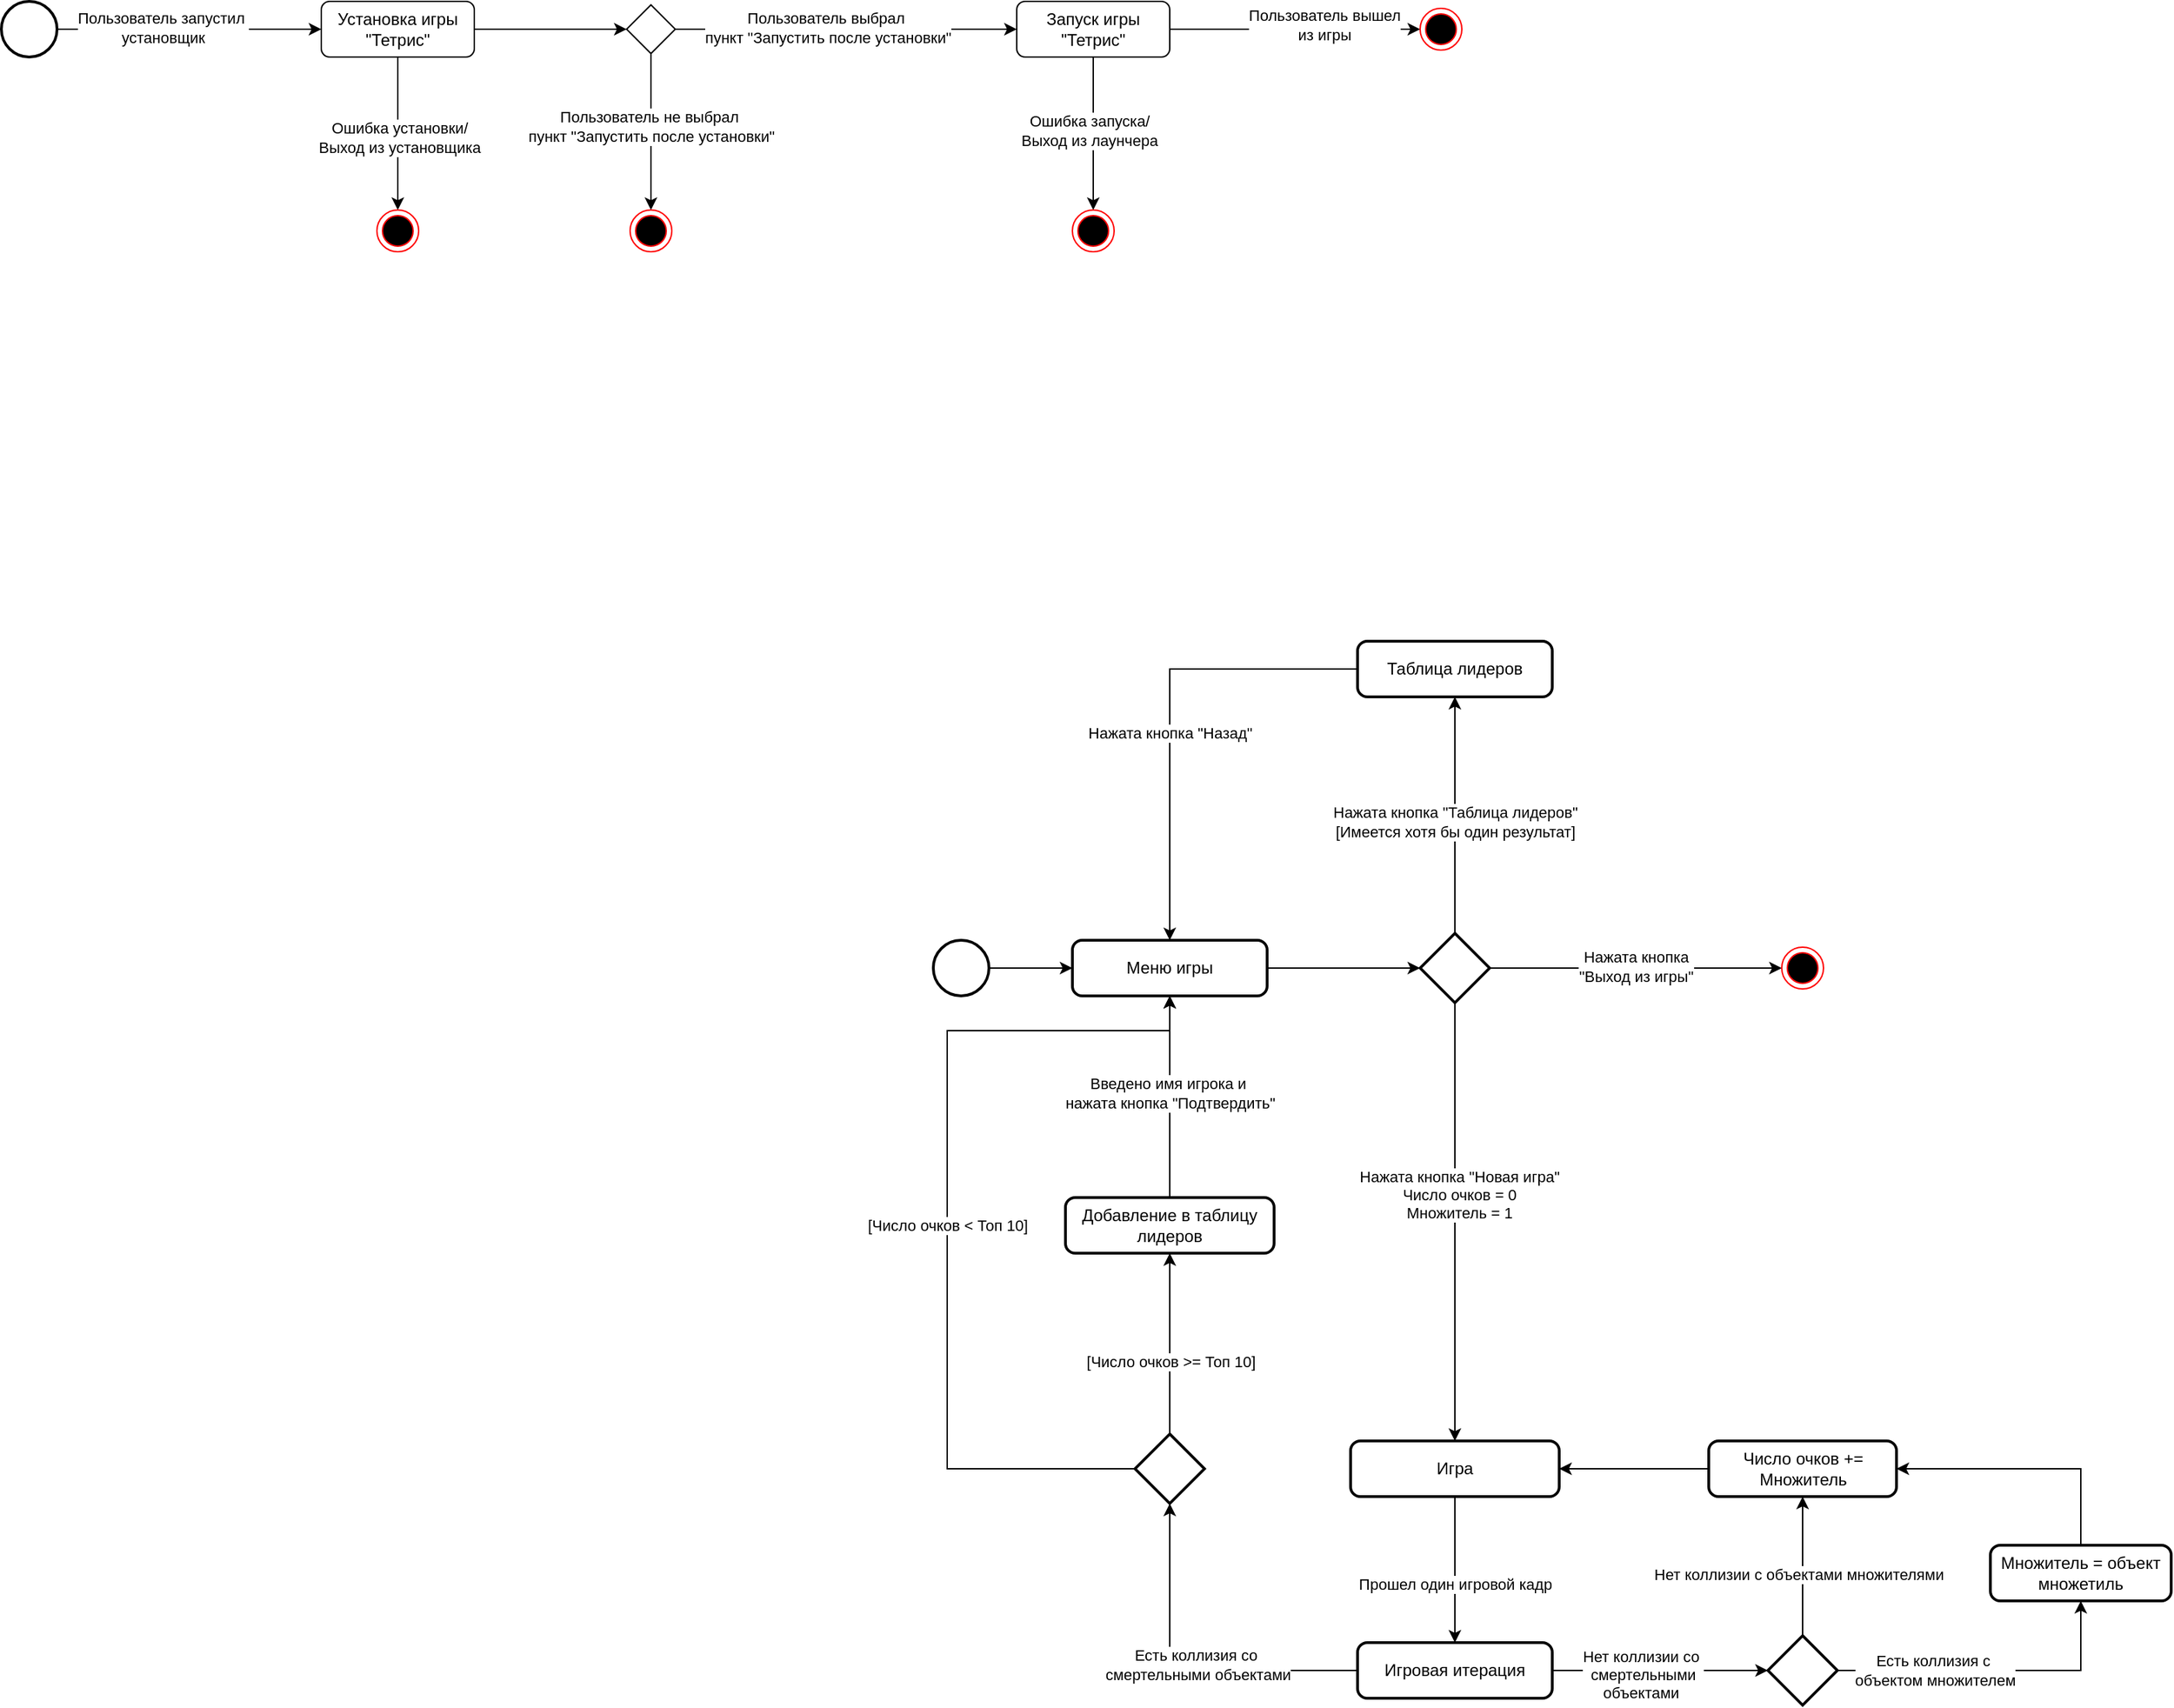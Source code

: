 <mxfile version="24.7.16">
  <diagram name="Страница — 1" id="Ydu8hA1k79PsBjOJQxxA">
    <mxGraphModel dx="1000" dy="505" grid="1" gridSize="10" guides="1" tooltips="1" connect="1" arrows="1" fold="1" page="1" pageScale="1" pageWidth="1200" pageHeight="1600" math="0" shadow="0">
      <root>
        <mxCell id="0" />
        <mxCell id="1" parent="0" />
        <mxCell id="toF6DUzOsAVb2HzZ0KT--3" value="" style="edgeStyle=orthogonalEdgeStyle;rounded=0;orthogonalLoop=1;jettySize=auto;html=1;" parent="1" source="toF6DUzOsAVb2HzZ0KT--1" target="toF6DUzOsAVb2HzZ0KT--2" edge="1">
          <mxGeometry relative="1" as="geometry">
            <Array as="points">
              <mxPoint x="870" y="805" />
              <mxPoint x="870" y="805" />
            </Array>
          </mxGeometry>
        </mxCell>
        <mxCell id="toF6DUzOsAVb2HzZ0KT--1" value="" style="strokeWidth=2;html=1;shape=mxgraph.flowchart.start_2;whiteSpace=wrap;" parent="1" vertex="1">
          <mxGeometry x="830" y="785" width="40" height="40" as="geometry" />
        </mxCell>
        <mxCell id="toF6DUzOsAVb2HzZ0KT--2" value="Меню игры" style="rounded=1;whiteSpace=wrap;html=1;absoluteArcSize=1;arcSize=14;strokeWidth=2;" parent="1" vertex="1">
          <mxGeometry x="930" y="785" width="140" height="40" as="geometry" />
        </mxCell>
        <mxCell id="toF6DUzOsAVb2HzZ0KT--76" style="edgeStyle=orthogonalEdgeStyle;rounded=0;orthogonalLoop=1;jettySize=auto;html=1;entryX=0.5;entryY=0;entryDx=0;entryDy=0;" parent="1" source="toF6DUzOsAVb2HzZ0KT--4" target="toF6DUzOsAVb2HzZ0KT--73" edge="1">
          <mxGeometry relative="1" as="geometry" />
        </mxCell>
        <mxCell id="toF6DUzOsAVb2HzZ0KT--89" value="Прошел один игровой кадр" style="edgeLabel;html=1;align=center;verticalAlign=middle;resizable=0;points=[];" parent="toF6DUzOsAVb2HzZ0KT--76" vertex="1" connectable="0">
          <mxGeometry x="0.192" relative="1" as="geometry">
            <mxPoint as="offset" />
          </mxGeometry>
        </mxCell>
        <mxCell id="toF6DUzOsAVb2HzZ0KT--4" value="Игра" style="rounded=1;whiteSpace=wrap;html=1;absoluteArcSize=1;arcSize=14;strokeWidth=2;" parent="1" vertex="1">
          <mxGeometry x="1130" y="1145" width="150" height="40" as="geometry" />
        </mxCell>
        <mxCell id="toF6DUzOsAVb2HzZ0KT--18" style="edgeStyle=orthogonalEdgeStyle;rounded=0;orthogonalLoop=1;jettySize=auto;html=1;entryX=0.5;entryY=1;entryDx=0;entryDy=0;" parent="1" source="toF6DUzOsAVb2HzZ0KT--7" target="toF6DUzOsAVb2HzZ0KT--17" edge="1">
          <mxGeometry relative="1" as="geometry" />
        </mxCell>
        <mxCell id="toF6DUzOsAVb2HzZ0KT--19" value="Нажата кнопка &quot;Таблица лидеров&quot;&lt;div&gt;[Имеется хотя бы один результат]&lt;/div&gt;" style="edgeLabel;html=1;align=center;verticalAlign=middle;resizable=0;points=[];" parent="toF6DUzOsAVb2HzZ0KT--18" vertex="1" connectable="0">
          <mxGeometry x="0.162" y="4" relative="1" as="geometry">
            <mxPoint x="4" y="19" as="offset" />
          </mxGeometry>
        </mxCell>
        <mxCell id="toF6DUzOsAVb2HzZ0KT--46" style="edgeStyle=orthogonalEdgeStyle;rounded=0;orthogonalLoop=1;jettySize=auto;html=1;entryX=0.5;entryY=0;entryDx=0;entryDy=0;" parent="1" source="toF6DUzOsAVb2HzZ0KT--7" target="toF6DUzOsAVb2HzZ0KT--4" edge="1">
          <mxGeometry relative="1" as="geometry" />
        </mxCell>
        <mxCell id="toF6DUzOsAVb2HzZ0KT--47" value="Нажата кнопка &quot;Новая игра&quot;&lt;div&gt;Число очков = 0&lt;/div&gt;&lt;div&gt;Множитель = 1&lt;/div&gt;" style="edgeLabel;html=1;align=center;verticalAlign=middle;resizable=0;points=[];" parent="toF6DUzOsAVb2HzZ0KT--46" vertex="1" connectable="0">
          <mxGeometry x="-0.125" y="3" relative="1" as="geometry">
            <mxPoint as="offset" />
          </mxGeometry>
        </mxCell>
        <mxCell id="toF6DUzOsAVb2HzZ0KT--70" style="edgeStyle=orthogonalEdgeStyle;rounded=0;orthogonalLoop=1;jettySize=auto;html=1;entryX=0;entryY=0.5;entryDx=0;entryDy=0;" parent="1" source="toF6DUzOsAVb2HzZ0KT--7" target="ULfB6ViQABaX743I7LTK-23" edge="1">
          <mxGeometry relative="1" as="geometry">
            <mxPoint x="1460" y="805" as="targetPoint" />
          </mxGeometry>
        </mxCell>
        <mxCell id="toF6DUzOsAVb2HzZ0KT--72" value="Нажата кнопка&lt;div&gt;&quot;Выход из игры&quot;&lt;/div&gt;" style="edgeLabel;html=1;align=center;verticalAlign=middle;resizable=0;points=[];" parent="toF6DUzOsAVb2HzZ0KT--70" vertex="1" connectable="0">
          <mxGeometry x="-0.005" y="1" relative="1" as="geometry">
            <mxPoint as="offset" />
          </mxGeometry>
        </mxCell>
        <mxCell id="toF6DUzOsAVb2HzZ0KT--7" value="" style="strokeWidth=2;html=1;shape=mxgraph.flowchart.decision;whiteSpace=wrap;" parent="1" vertex="1">
          <mxGeometry x="1180" y="780" width="50" height="50" as="geometry" />
        </mxCell>
        <mxCell id="toF6DUzOsAVb2HzZ0KT--9" style="edgeStyle=orthogonalEdgeStyle;rounded=0;orthogonalLoop=1;jettySize=auto;html=1;entryX=0;entryY=0.5;entryDx=0;entryDy=0;entryPerimeter=0;" parent="1" source="toF6DUzOsAVb2HzZ0KT--2" target="toF6DUzOsAVb2HzZ0KT--7" edge="1">
          <mxGeometry relative="1" as="geometry" />
        </mxCell>
        <mxCell id="toF6DUzOsAVb2HzZ0KT--20" style="edgeStyle=orthogonalEdgeStyle;rounded=0;orthogonalLoop=1;jettySize=auto;html=1;entryX=0.5;entryY=0;entryDx=0;entryDy=0;" parent="1" source="toF6DUzOsAVb2HzZ0KT--17" target="toF6DUzOsAVb2HzZ0KT--2" edge="1">
          <mxGeometry relative="1" as="geometry" />
        </mxCell>
        <mxCell id="toF6DUzOsAVb2HzZ0KT--22" value="Нажата кнопка &quot;Назад&quot;" style="edgeLabel;html=1;align=center;verticalAlign=middle;resizable=0;points=[];" parent="toF6DUzOsAVb2HzZ0KT--20" vertex="1" connectable="0">
          <mxGeometry x="0.097" relative="1" as="geometry">
            <mxPoint as="offset" />
          </mxGeometry>
        </mxCell>
        <mxCell id="toF6DUzOsAVb2HzZ0KT--17" value="Таблица лидеров" style="rounded=1;whiteSpace=wrap;html=1;absoluteArcSize=1;arcSize=14;strokeWidth=2;" parent="1" vertex="1">
          <mxGeometry x="1135" y="570" width="140" height="40" as="geometry" />
        </mxCell>
        <mxCell id="toF6DUzOsAVb2HzZ0KT--65" style="edgeStyle=orthogonalEdgeStyle;rounded=0;orthogonalLoop=1;jettySize=auto;html=1;entryX=0.5;entryY=1;entryDx=0;entryDy=0;" parent="1" source="toF6DUzOsAVb2HzZ0KT--51" target="toF6DUzOsAVb2HzZ0KT--2" edge="1">
          <mxGeometry relative="1" as="geometry">
            <Array as="points">
              <mxPoint x="840" y="1165" />
              <mxPoint x="840" y="850" />
              <mxPoint x="1000" y="850" />
            </Array>
          </mxGeometry>
        </mxCell>
        <mxCell id="toF6DUzOsAVb2HzZ0KT--66" value="&lt;div&gt;[Число очков &amp;lt; Топ 10]&lt;/div&gt;" style="edgeLabel;html=1;align=center;verticalAlign=middle;resizable=0;points=[];" parent="toF6DUzOsAVb2HzZ0KT--65" vertex="1" connectable="0">
          <mxGeometry x="-0.099" relative="1" as="geometry">
            <mxPoint y="-24" as="offset" />
          </mxGeometry>
        </mxCell>
        <mxCell id="toF6DUzOsAVb2HzZ0KT--51" value="" style="strokeWidth=2;html=1;shape=mxgraph.flowchart.decision;whiteSpace=wrap;" parent="1" vertex="1">
          <mxGeometry x="975" y="1140" width="50" height="50" as="geometry" />
        </mxCell>
        <mxCell id="toF6DUzOsAVb2HzZ0KT--59" style="edgeStyle=orthogonalEdgeStyle;rounded=0;orthogonalLoop=1;jettySize=auto;html=1;entryX=0.5;entryY=1;entryDx=0;entryDy=0;" parent="1" source="toF6DUzOsAVb2HzZ0KT--53" target="toF6DUzOsAVb2HzZ0KT--2" edge="1">
          <mxGeometry relative="1" as="geometry" />
        </mxCell>
        <mxCell id="toF6DUzOsAVb2HzZ0KT--60" value="Введено имя игрока и&amp;nbsp;&lt;div&gt;нажата кнопка &quot;Подтвердить&quot;&lt;/div&gt;" style="edgeLabel;html=1;align=center;verticalAlign=middle;resizable=0;points=[];" parent="toF6DUzOsAVb2HzZ0KT--59" vertex="1" connectable="0">
          <mxGeometry x="0.036" relative="1" as="geometry">
            <mxPoint as="offset" />
          </mxGeometry>
        </mxCell>
        <mxCell id="toF6DUzOsAVb2HzZ0KT--53" value="Добавление в таблицу лидеров" style="rounded=1;whiteSpace=wrap;html=1;absoluteArcSize=1;arcSize=14;strokeWidth=2;" parent="1" vertex="1">
          <mxGeometry x="925" y="970" width="150" height="40" as="geometry" />
        </mxCell>
        <mxCell id="toF6DUzOsAVb2HzZ0KT--55" style="edgeStyle=orthogonalEdgeStyle;rounded=0;orthogonalLoop=1;jettySize=auto;html=1;entryX=0.5;entryY=1;entryDx=0;entryDy=0;" parent="1" source="toF6DUzOsAVb2HzZ0KT--51" target="toF6DUzOsAVb2HzZ0KT--53" edge="1">
          <mxGeometry relative="1" as="geometry">
            <mxPoint x="1000" y="1050" as="targetPoint" />
            <Array as="points" />
          </mxGeometry>
        </mxCell>
        <mxCell id="toF6DUzOsAVb2HzZ0KT--56" value="&lt;div&gt;&amp;nbsp;[Число очков &amp;gt;= Топ 10]&lt;/div&gt;" style="edgeLabel;html=1;align=center;verticalAlign=middle;resizable=0;points=[];" parent="toF6DUzOsAVb2HzZ0KT--55" vertex="1" connectable="0">
          <mxGeometry x="-0.189" y="1" relative="1" as="geometry">
            <mxPoint as="offset" />
          </mxGeometry>
        </mxCell>
        <mxCell id="toF6DUzOsAVb2HzZ0KT--73" value="Игровая итерация" style="rounded=1;whiteSpace=wrap;html=1;absoluteArcSize=1;arcSize=14;strokeWidth=2;" parent="1" vertex="1">
          <mxGeometry x="1135" y="1290" width="140" height="40" as="geometry" />
        </mxCell>
        <mxCell id="toF6DUzOsAVb2HzZ0KT--87" style="edgeStyle=orthogonalEdgeStyle;rounded=0;orthogonalLoop=1;jettySize=auto;html=1;entryX=0.5;entryY=1;entryDx=0;entryDy=0;entryPerimeter=0;" parent="1" source="toF6DUzOsAVb2HzZ0KT--73" target="toF6DUzOsAVb2HzZ0KT--51" edge="1">
          <mxGeometry relative="1" as="geometry" />
        </mxCell>
        <mxCell id="toF6DUzOsAVb2HzZ0KT--88" value="Есть коллизия со&amp;nbsp;&lt;div&gt;смертельными объектами&lt;/div&gt;" style="edgeLabel;html=1;align=center;verticalAlign=middle;resizable=0;points=[];" parent="toF6DUzOsAVb2HzZ0KT--87" vertex="1" connectable="0">
          <mxGeometry x="-0.095" y="-4" relative="1" as="geometry">
            <mxPoint as="offset" />
          </mxGeometry>
        </mxCell>
        <mxCell id="toF6DUzOsAVb2HzZ0KT--98" style="edgeStyle=orthogonalEdgeStyle;rounded=0;orthogonalLoop=1;jettySize=auto;html=1;exitX=0.5;exitY=0;exitDx=0;exitDy=0;exitPerimeter=0;entryX=0.5;entryY=1;entryDx=0;entryDy=0;" parent="1" source="toF6DUzOsAVb2HzZ0KT--90" target="toF6DUzOsAVb2HzZ0KT--97" edge="1">
          <mxGeometry relative="1" as="geometry" />
        </mxCell>
        <mxCell id="toF6DUzOsAVb2HzZ0KT--100" value="Нет коллизии с объектами множителями" style="edgeLabel;html=1;align=center;verticalAlign=middle;resizable=0;points=[];" parent="toF6DUzOsAVb2HzZ0KT--98" vertex="1" connectable="0">
          <mxGeometry x="-0.124" y="3" relative="1" as="geometry">
            <mxPoint as="offset" />
          </mxGeometry>
        </mxCell>
        <mxCell id="toF6DUzOsAVb2HzZ0KT--103" style="edgeStyle=orthogonalEdgeStyle;rounded=0;orthogonalLoop=1;jettySize=auto;html=1;entryX=0.5;entryY=1;entryDx=0;entryDy=0;" parent="1" source="toF6DUzOsAVb2HzZ0KT--90" target="toF6DUzOsAVb2HzZ0KT--101" edge="1">
          <mxGeometry relative="1" as="geometry" />
        </mxCell>
        <mxCell id="toF6DUzOsAVb2HzZ0KT--105" value="Есть коллизия с&amp;nbsp;&lt;div&gt;объектом множителем&lt;/div&gt;" style="edgeLabel;html=1;align=center;verticalAlign=middle;resizable=0;points=[];" parent="toF6DUzOsAVb2HzZ0KT--103" vertex="1" connectable="0">
          <mxGeometry x="-0.63" relative="1" as="geometry">
            <mxPoint x="28" as="offset" />
          </mxGeometry>
        </mxCell>
        <mxCell id="toF6DUzOsAVb2HzZ0KT--90" value="" style="strokeWidth=2;html=1;shape=mxgraph.flowchart.decision;whiteSpace=wrap;" parent="1" vertex="1">
          <mxGeometry x="1430" y="1285" width="50" height="50" as="geometry" />
        </mxCell>
        <mxCell id="toF6DUzOsAVb2HzZ0KT--93" style="edgeStyle=orthogonalEdgeStyle;rounded=0;orthogonalLoop=1;jettySize=auto;html=1;exitX=1;exitY=0.5;exitDx=0;exitDy=0;entryX=0;entryY=0.5;entryDx=0;entryDy=0;entryPerimeter=0;" parent="1" source="toF6DUzOsAVb2HzZ0KT--73" target="toF6DUzOsAVb2HzZ0KT--90" edge="1">
          <mxGeometry relative="1" as="geometry" />
        </mxCell>
        <mxCell id="toF6DUzOsAVb2HzZ0KT--106" value="Нет коллизии со&amp;nbsp;&lt;div&gt;смертельными&lt;div&gt;объектами&amp;nbsp;&lt;/div&gt;&lt;/div&gt;" style="edgeLabel;html=1;align=center;verticalAlign=middle;resizable=0;points=[];" parent="toF6DUzOsAVb2HzZ0KT--93" vertex="1" connectable="0">
          <mxGeometry x="-0.164" y="-3" relative="1" as="geometry">
            <mxPoint as="offset" />
          </mxGeometry>
        </mxCell>
        <mxCell id="toF6DUzOsAVb2HzZ0KT--99" style="edgeStyle=orthogonalEdgeStyle;rounded=0;orthogonalLoop=1;jettySize=auto;html=1;exitX=0;exitY=0.5;exitDx=0;exitDy=0;entryX=1;entryY=0.5;entryDx=0;entryDy=0;" parent="1" source="toF6DUzOsAVb2HzZ0KT--97" target="toF6DUzOsAVb2HzZ0KT--4" edge="1">
          <mxGeometry relative="1" as="geometry" />
        </mxCell>
        <mxCell id="toF6DUzOsAVb2HzZ0KT--97" value="Число очков += Множитель" style="rounded=1;whiteSpace=wrap;html=1;absoluteArcSize=1;arcSize=14;strokeWidth=2;" parent="1" vertex="1">
          <mxGeometry x="1387.5" y="1145" width="135" height="40" as="geometry" />
        </mxCell>
        <mxCell id="toF6DUzOsAVb2HzZ0KT--104" style="edgeStyle=orthogonalEdgeStyle;rounded=0;orthogonalLoop=1;jettySize=auto;html=1;exitX=0.5;exitY=0;exitDx=0;exitDy=0;entryX=1;entryY=0.5;entryDx=0;entryDy=0;" parent="1" source="toF6DUzOsAVb2HzZ0KT--101" target="toF6DUzOsAVb2HzZ0KT--97" edge="1">
          <mxGeometry relative="1" as="geometry" />
        </mxCell>
        <mxCell id="toF6DUzOsAVb2HzZ0KT--101" value="Множитель = объект множетиль" style="rounded=1;whiteSpace=wrap;html=1;absoluteArcSize=1;arcSize=14;strokeWidth=2;" parent="1" vertex="1">
          <mxGeometry x="1590" y="1220" width="130" height="40" as="geometry" />
        </mxCell>
        <mxCell id="ULfB6ViQABaX743I7LTK-5" style="edgeStyle=orthogonalEdgeStyle;rounded=0;orthogonalLoop=1;jettySize=auto;html=1;entryX=0;entryY=0.5;entryDx=0;entryDy=0;" edge="1" parent="1" source="ULfB6ViQABaX743I7LTK-3" target="ULfB6ViQABaX743I7LTK-6">
          <mxGeometry relative="1" as="geometry">
            <mxPoint x="390" y="130" as="targetPoint" />
          </mxGeometry>
        </mxCell>
        <mxCell id="ULfB6ViQABaX743I7LTK-9" value="Пользователь запустил&amp;nbsp;&lt;div&gt;установщик&lt;/div&gt;" style="edgeLabel;html=1;align=center;verticalAlign=middle;resizable=0;points=[];" vertex="1" connectable="0" parent="ULfB6ViQABaX743I7LTK-5">
          <mxGeometry x="-0.202" y="1" relative="1" as="geometry">
            <mxPoint as="offset" />
          </mxGeometry>
        </mxCell>
        <mxCell id="ULfB6ViQABaX743I7LTK-3" value="" style="strokeWidth=2;html=1;shape=mxgraph.flowchart.start_2;whiteSpace=wrap;" vertex="1" parent="1">
          <mxGeometry x="160" y="110" width="40" height="40" as="geometry" />
        </mxCell>
        <mxCell id="ULfB6ViQABaX743I7LTK-11" style="edgeStyle=orthogonalEdgeStyle;rounded=0;orthogonalLoop=1;jettySize=auto;html=1;entryX=0.5;entryY=0;entryDx=0;entryDy=0;" edge="1" parent="1" source="ULfB6ViQABaX743I7LTK-6" target="ULfB6ViQABaX743I7LTK-10">
          <mxGeometry relative="1" as="geometry" />
        </mxCell>
        <mxCell id="ULfB6ViQABaX743I7LTK-12" value="Ошибка установки/&lt;div&gt;Выход из установщика&lt;/div&gt;" style="edgeLabel;html=1;align=center;verticalAlign=middle;resizable=0;points=[];" vertex="1" connectable="0" parent="ULfB6ViQABaX743I7LTK-11">
          <mxGeometry x="0.058" y="1" relative="1" as="geometry">
            <mxPoint as="offset" />
          </mxGeometry>
        </mxCell>
        <mxCell id="ULfB6ViQABaX743I7LTK-17" style="edgeStyle=orthogonalEdgeStyle;rounded=0;orthogonalLoop=1;jettySize=auto;html=1;entryX=0;entryY=0.5;entryDx=0;entryDy=0;" edge="1" parent="1" source="ULfB6ViQABaX743I7LTK-6" target="ULfB6ViQABaX743I7LTK-14">
          <mxGeometry relative="1" as="geometry" />
        </mxCell>
        <mxCell id="ULfB6ViQABaX743I7LTK-6" value="Установка игры &quot;Тетрис&quot;" style="rounded=1;whiteSpace=wrap;html=1;" vertex="1" parent="1">
          <mxGeometry x="390" y="110" width="110" height="40" as="geometry" />
        </mxCell>
        <mxCell id="ULfB6ViQABaX743I7LTK-10" value="" style="ellipse;html=1;shape=endState;fillColor=#000000;strokeColor=#ff0000;" vertex="1" parent="1">
          <mxGeometry x="430" y="260" width="30" height="30" as="geometry" />
        </mxCell>
        <mxCell id="ULfB6ViQABaX743I7LTK-16" style="edgeStyle=orthogonalEdgeStyle;rounded=0;orthogonalLoop=1;jettySize=auto;html=1;entryX=0.5;entryY=0;entryDx=0;entryDy=0;" edge="1" parent="1" source="ULfB6ViQABaX743I7LTK-14" target="ULfB6ViQABaX743I7LTK-15">
          <mxGeometry relative="1" as="geometry" />
        </mxCell>
        <mxCell id="ULfB6ViQABaX743I7LTK-18" value="Пользователь не выбрал&amp;nbsp;&lt;div&gt;пункт &quot;Запустить после установки&quot;&lt;/div&gt;" style="edgeLabel;html=1;align=center;verticalAlign=middle;resizable=0;points=[];" vertex="1" connectable="0" parent="ULfB6ViQABaX743I7LTK-16">
          <mxGeometry x="-0.317" y="-1" relative="1" as="geometry">
            <mxPoint x="1" y="14" as="offset" />
          </mxGeometry>
        </mxCell>
        <mxCell id="ULfB6ViQABaX743I7LTK-20" style="edgeStyle=orthogonalEdgeStyle;rounded=0;orthogonalLoop=1;jettySize=auto;html=1;entryX=0;entryY=0.5;entryDx=0;entryDy=0;" edge="1" parent="1" source="ULfB6ViQABaX743I7LTK-14" target="ULfB6ViQABaX743I7LTK-19">
          <mxGeometry relative="1" as="geometry" />
        </mxCell>
        <mxCell id="ULfB6ViQABaX743I7LTK-21" value="Text" style="edgeLabel;html=1;align=center;verticalAlign=middle;resizable=0;points=[];" vertex="1" connectable="0" parent="ULfB6ViQABaX743I7LTK-20">
          <mxGeometry x="-0.171" relative="1" as="geometry">
            <mxPoint as="offset" />
          </mxGeometry>
        </mxCell>
        <mxCell id="ULfB6ViQABaX743I7LTK-22" value="Пользователь выбрал&amp;nbsp;&lt;div&gt;пункт &quot;Запустить после установки&quot;&lt;/div&gt;" style="edgeLabel;html=1;align=center;verticalAlign=middle;resizable=0;points=[];" vertex="1" connectable="0" parent="ULfB6ViQABaX743I7LTK-20">
          <mxGeometry x="-0.114" y="1" relative="1" as="geometry">
            <mxPoint as="offset" />
          </mxGeometry>
        </mxCell>
        <mxCell id="ULfB6ViQABaX743I7LTK-14" value="" style="rhombus;whiteSpace=wrap;html=1;" vertex="1" parent="1">
          <mxGeometry x="609.5" y="112.5" width="35" height="35" as="geometry" />
        </mxCell>
        <mxCell id="ULfB6ViQABaX743I7LTK-15" value="" style="ellipse;html=1;shape=endState;fillColor=#000000;strokeColor=#ff0000;" vertex="1" parent="1">
          <mxGeometry x="612" y="260" width="30" height="30" as="geometry" />
        </mxCell>
        <mxCell id="ULfB6ViQABaX743I7LTK-25" style="edgeStyle=orthogonalEdgeStyle;rounded=0;orthogonalLoop=1;jettySize=auto;html=1;entryX=0.5;entryY=0;entryDx=0;entryDy=0;" edge="1" parent="1" source="ULfB6ViQABaX743I7LTK-19" target="ULfB6ViQABaX743I7LTK-24">
          <mxGeometry relative="1" as="geometry" />
        </mxCell>
        <mxCell id="ULfB6ViQABaX743I7LTK-26" value="Ошибка запуска/&lt;div&gt;Выход из лаунчера&lt;/div&gt;" style="edgeLabel;html=1;align=center;verticalAlign=middle;resizable=0;points=[];" vertex="1" connectable="0" parent="ULfB6ViQABaX743I7LTK-25">
          <mxGeometry x="-0.042" y="-3" relative="1" as="geometry">
            <mxPoint as="offset" />
          </mxGeometry>
        </mxCell>
        <mxCell id="ULfB6ViQABaX743I7LTK-28" style="edgeStyle=orthogonalEdgeStyle;rounded=0;orthogonalLoop=1;jettySize=auto;html=1;entryX=0;entryY=0.5;entryDx=0;entryDy=0;" edge="1" parent="1" source="ULfB6ViQABaX743I7LTK-19" target="ULfB6ViQABaX743I7LTK-27">
          <mxGeometry relative="1" as="geometry" />
        </mxCell>
        <mxCell id="ULfB6ViQABaX743I7LTK-29" value="Пользователь вышел&lt;div&gt;из игры&lt;/div&gt;" style="edgeLabel;html=1;align=center;verticalAlign=middle;resizable=0;points=[];" vertex="1" connectable="0" parent="ULfB6ViQABaX743I7LTK-28">
          <mxGeometry x="0.225" y="3" relative="1" as="geometry">
            <mxPoint as="offset" />
          </mxGeometry>
        </mxCell>
        <mxCell id="ULfB6ViQABaX743I7LTK-19" value="Запуск игры &quot;Тетрис&quot;" style="rounded=1;whiteSpace=wrap;html=1;" vertex="1" parent="1">
          <mxGeometry x="890" y="110" width="110" height="40" as="geometry" />
        </mxCell>
        <mxCell id="ULfB6ViQABaX743I7LTK-23" value="" style="ellipse;html=1;shape=endState;fillColor=#000000;strokeColor=#ff0000;" vertex="1" parent="1">
          <mxGeometry x="1440" y="790" width="30" height="30" as="geometry" />
        </mxCell>
        <mxCell id="ULfB6ViQABaX743I7LTK-24" value="" style="ellipse;html=1;shape=endState;fillColor=#000000;strokeColor=#ff0000;" vertex="1" parent="1">
          <mxGeometry x="930" y="260" width="30" height="30" as="geometry" />
        </mxCell>
        <mxCell id="ULfB6ViQABaX743I7LTK-27" value="" style="ellipse;html=1;shape=endState;fillColor=#000000;strokeColor=#ff0000;" vertex="1" parent="1">
          <mxGeometry x="1180" y="115" width="30" height="30" as="geometry" />
        </mxCell>
      </root>
    </mxGraphModel>
  </diagram>
</mxfile>
